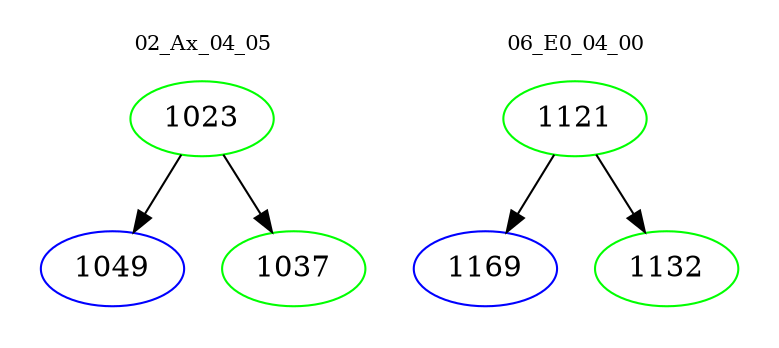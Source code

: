 digraph{
subgraph cluster_0 {
color = white
label = "02_Ax_04_05";
fontsize=10;
T0_1023 [label="1023", color="green"]
T0_1023 -> T0_1049 [color="black"]
T0_1049 [label="1049", color="blue"]
T0_1023 -> T0_1037 [color="black"]
T0_1037 [label="1037", color="green"]
}
subgraph cluster_1 {
color = white
label = "06_E0_04_00";
fontsize=10;
T1_1121 [label="1121", color="green"]
T1_1121 -> T1_1169 [color="black"]
T1_1169 [label="1169", color="blue"]
T1_1121 -> T1_1132 [color="black"]
T1_1132 [label="1132", color="green"]
}
}
